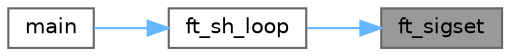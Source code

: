 digraph "ft_sigset"
{
 // LATEX_PDF_SIZE
  bgcolor="transparent";
  edge [fontname=Helvetica,fontsize=10,labelfontname=Helvetica,labelfontsize=10];
  node [fontname=Helvetica,fontsize=10,shape=box,height=0.2,width=0.4];
  rankdir="RL";
  Node1 [id="Node000001",label="ft_sigset",height=0.2,width=0.4,color="gray40", fillcolor="grey60", style="filled", fontcolor="black",tooltip="Set signal handlers."];
  Node1 -> Node2 [id="edge1_Node000001_Node000002",dir="back",color="steelblue1",style="solid",tooltip=" "];
  Node2 [id="Node000002",label="ft_sh_loop",height=0.2,width=0.4,color="grey40", fillcolor="white", style="filled",URL="$group__main.html#ga3c4c12893e05d8e00d1a3a74cbdaf5a2",tooltip="Minishell loop."];
  Node2 -> Node3 [id="edge2_Node000002_Node000003",dir="back",color="steelblue1",style="solid",tooltip=" "];
  Node3 [id="Node000003",label="main",height=0.2,width=0.4,color="grey40", fillcolor="white", style="filled",URL="$group__main.html#ga647f21a28344e1d9c643f4115516d7c9",tooltip="Minishell main function."];
}
